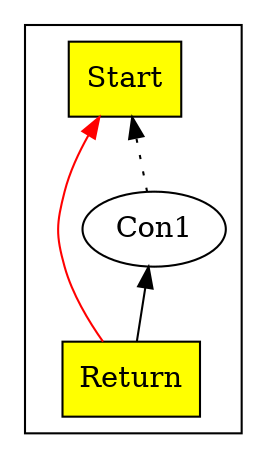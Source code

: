 digraph chapter01 {
	rankdir=BT;
	subgraph cluster_Nodes {
		Start1 [ shape=box style=filled fillcolor=yellow label="Start" ];
		Con12 [ label="Con1" ];
		Return3 [ shape=box style=filled fillcolor=yellow label="Return" ];
	}
	Con12 -> Start1 [style=dotted];
	Return3 -> Start1 [color=red];
	Return3 -> Con12;
}
